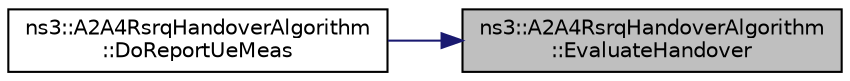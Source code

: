 digraph "ns3::A2A4RsrqHandoverAlgorithm::EvaluateHandover"
{
 // LATEX_PDF_SIZE
  edge [fontname="Helvetica",fontsize="10",labelfontname="Helvetica",labelfontsize="10"];
  node [fontname="Helvetica",fontsize="10",shape=record];
  rankdir="RL";
  Node1 [label="ns3::A2A4RsrqHandoverAlgorithm\l::EvaluateHandover",height=0.2,width=0.4,color="black", fillcolor="grey75", style="filled", fontcolor="black",tooltip="Called when Event A2 is detected, then trigger a handover if needed."];
  Node1 -> Node2 [dir="back",color="midnightblue",fontsize="10",style="solid",fontname="Helvetica"];
  Node2 [label="ns3::A2A4RsrqHandoverAlgorithm\l::DoReportUeMeas",height=0.2,width=0.4,color="black", fillcolor="white", style="filled",URL="$classns3_1_1_a2_a4_rsrq_handover_algorithm.html#a49d20f578c2853426103a532e9f862ec",tooltip="Implementation of LteHandoverManagementSapProvider::ReportUeMeas."];
}
